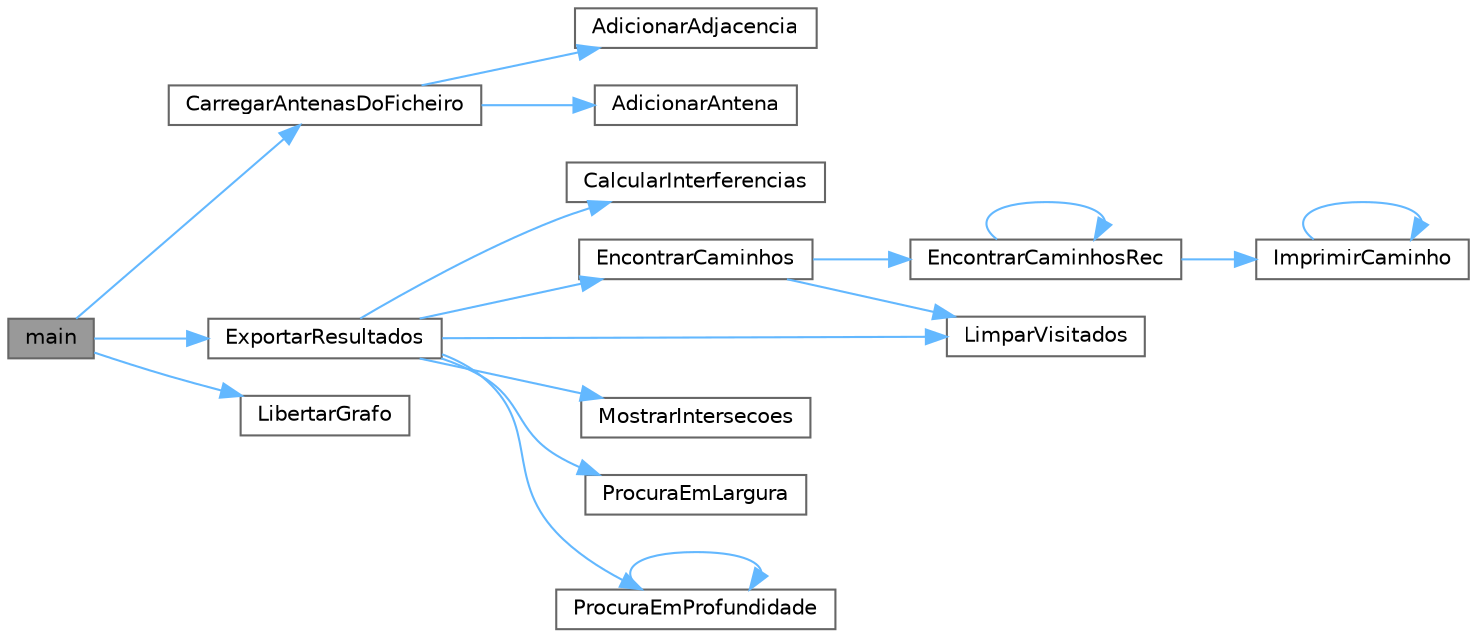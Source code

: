 digraph "main"
{
 // LATEX_PDF_SIZE
  bgcolor="transparent";
  edge [fontname=Helvetica,fontsize=10,labelfontname=Helvetica,labelfontsize=10];
  node [fontname=Helvetica,fontsize=10,shape=box,height=0.2,width=0.4];
  rankdir="LR";
  Node1 [id="Node000001",label="main",height=0.2,width=0.4,color="gray40", fillcolor="grey60", style="filled", fontcolor="black",tooltip="Função principal do programa."];
  Node1 -> Node2 [id="edge1_Node000001_Node000002",color="steelblue1",style="solid",tooltip=" "];
  Node2 [id="Node000002",label="CarregarAntenasDoFicheiro",height=0.2,width=0.4,color="grey40", fillcolor="white", style="filled",URL="$funcoes_8c.html#a573fd35edaafc8db3a494e3c41ab1a61",tooltip="Carrega a rede de antenas a partir de um ficheiro."];
  Node2 -> Node3 [id="edge2_Node000002_Node000003",color="steelblue1",style="solid",tooltip=" "];
  Node3 [id="Node000003",label="AdicionarAdjacencia",height=0.2,width=0.4,color="grey40", fillcolor="white", style="filled",URL="$funcoes_8c.html#a0b12a6f9f6611240380a39bac46fad5f",tooltip="Adiciona uma ligação entre duas antenas."];
  Node2 -> Node4 [id="edge3_Node000002_Node000004",color="steelblue1",style="solid",tooltip=" "];
  Node4 [id="Node000004",label="AdicionarAntena",height=0.2,width=0.4,color="grey40", fillcolor="white", style="filled",URL="$funcoes_8c.html#ad16278693879a2a9c2b3cb401bba4d36",tooltip="Adiciona uma nova antena ao grafo."];
  Node1 -> Node5 [id="edge4_Node000001_Node000005",color="steelblue1",style="solid",tooltip=" "];
  Node5 [id="Node000005",label="ExportarResultados",height=0.2,width=0.4,color="grey40", fillcolor="white", style="filled",URL="$funcoes_8c.html#affa1b9b88b97bde824fbdc7f96863bd3",tooltip="Exporta todos os resultados para um ficheiro."];
  Node5 -> Node6 [id="edge5_Node000005_Node000006",color="steelblue1",style="solid",tooltip=" "];
  Node6 [id="Node000006",label="CalcularInterferencias",height=0.2,width=0.4,color="grey40", fillcolor="white", style="filled",URL="$funcoes_8c.html#a206d3e4c6b6befe5f9dff5babad472d6",tooltip="Calcula pontos de interferência entre antenas."];
  Node5 -> Node7 [id="edge6_Node000005_Node000007",color="steelblue1",style="solid",tooltip=" "];
  Node7 [id="Node000007",label="EncontrarCaminhos",height=0.2,width=0.4,color="grey40", fillcolor="white", style="filled",URL="$funcoes_8c.html#af1bdd09c7693f114da612b96c50ba3a9",tooltip="Encontra todos os caminhos entre duas antenas."];
  Node7 -> Node8 [id="edge7_Node000007_Node000008",color="steelblue1",style="solid",tooltip=" "];
  Node8 [id="Node000008",label="EncontrarCaminhosRec",height=0.2,width=0.4,color="grey40", fillcolor="white", style="filled",URL="$funcoes_8c.html#ad9874eb4dbfb03f03ba564fa0f63f62b",tooltip="Função auxiliar recursiva para encontrar caminhos."];
  Node8 -> Node8 [id="edge8_Node000008_Node000008",color="steelblue1",style="solid",tooltip=" "];
  Node8 -> Node9 [id="edge9_Node000008_Node000009",color="steelblue1",style="solid",tooltip=" "];
  Node9 [id="Node000009",label="ImprimirCaminho",height=0.2,width=0.4,color="grey40", fillcolor="white", style="filled",URL="$funcoes_8c.html#a32b9cc5765b2ac9187b58b619d615257",tooltip="Função auxiliar para imprimir um caminho."];
  Node9 -> Node9 [id="edge10_Node000009_Node000009",color="steelblue1",style="solid",tooltip=" "];
  Node7 -> Node10 [id="edge11_Node000007_Node000010",color="steelblue1",style="solid",tooltip=" "];
  Node10 [id="Node000010",label="LimparVisitados",height=0.2,width=0.4,color="grey40", fillcolor="white", style="filled",URL="$funcoes_8c.html#a5f4ca7899307299d713da05e73505b69",tooltip="Reinicia os marcadores de visita das antenas."];
  Node5 -> Node10 [id="edge12_Node000005_Node000010",color="steelblue1",style="solid",tooltip=" "];
  Node5 -> Node11 [id="edge13_Node000005_Node000011",color="steelblue1",style="solid",tooltip=" "];
  Node11 [id="Node000011",label="MostrarIntersecoes",height=0.2,width=0.4,color="grey40", fillcolor="white", style="filled",URL="$funcoes_8c.html#a86286bb4f2de0e99bbd66dc24d04a139",tooltip="Mostra intersecções entre antenas de frequências diferentes."];
  Node5 -> Node12 [id="edge14_Node000005_Node000012",color="steelblue1",style="solid",tooltip=" "];
  Node12 [id="Node000012",label="ProcuraEmLargura",height=0.2,width=0.4,color="grey40", fillcolor="white", style="filled",URL="$funcoes_8c.html#ad7acf86e368fdccb889eb76b369fcc6a",tooltip="Função auxiliar para busca em largura (BFS)"];
  Node5 -> Node13 [id="edge15_Node000005_Node000013",color="steelblue1",style="solid",tooltip=" "];
  Node13 [id="Node000013",label="ProcuraEmProfundidade",height=0.2,width=0.4,color="grey40", fillcolor="white", style="filled",URL="$funcoes_8c.html#aa2360cffbff464adaba570ff530ac627",tooltip="Função auxiliar para busca em profundidade (DFS)"];
  Node13 -> Node13 [id="edge16_Node000013_Node000013",color="steelblue1",style="solid",tooltip=" "];
  Node1 -> Node14 [id="edge17_Node000001_Node000014",color="steelblue1",style="solid",tooltip=" "];
  Node14 [id="Node000014",label="LibertarGrafo",height=0.2,width=0.4,color="grey40", fillcolor="white", style="filled",URL="$funcoes_8c.html#a673217b5e06023cd2b87bde89cb2cd47",tooltip="Liberta toda a memória alocada pelo grafo."];
}
